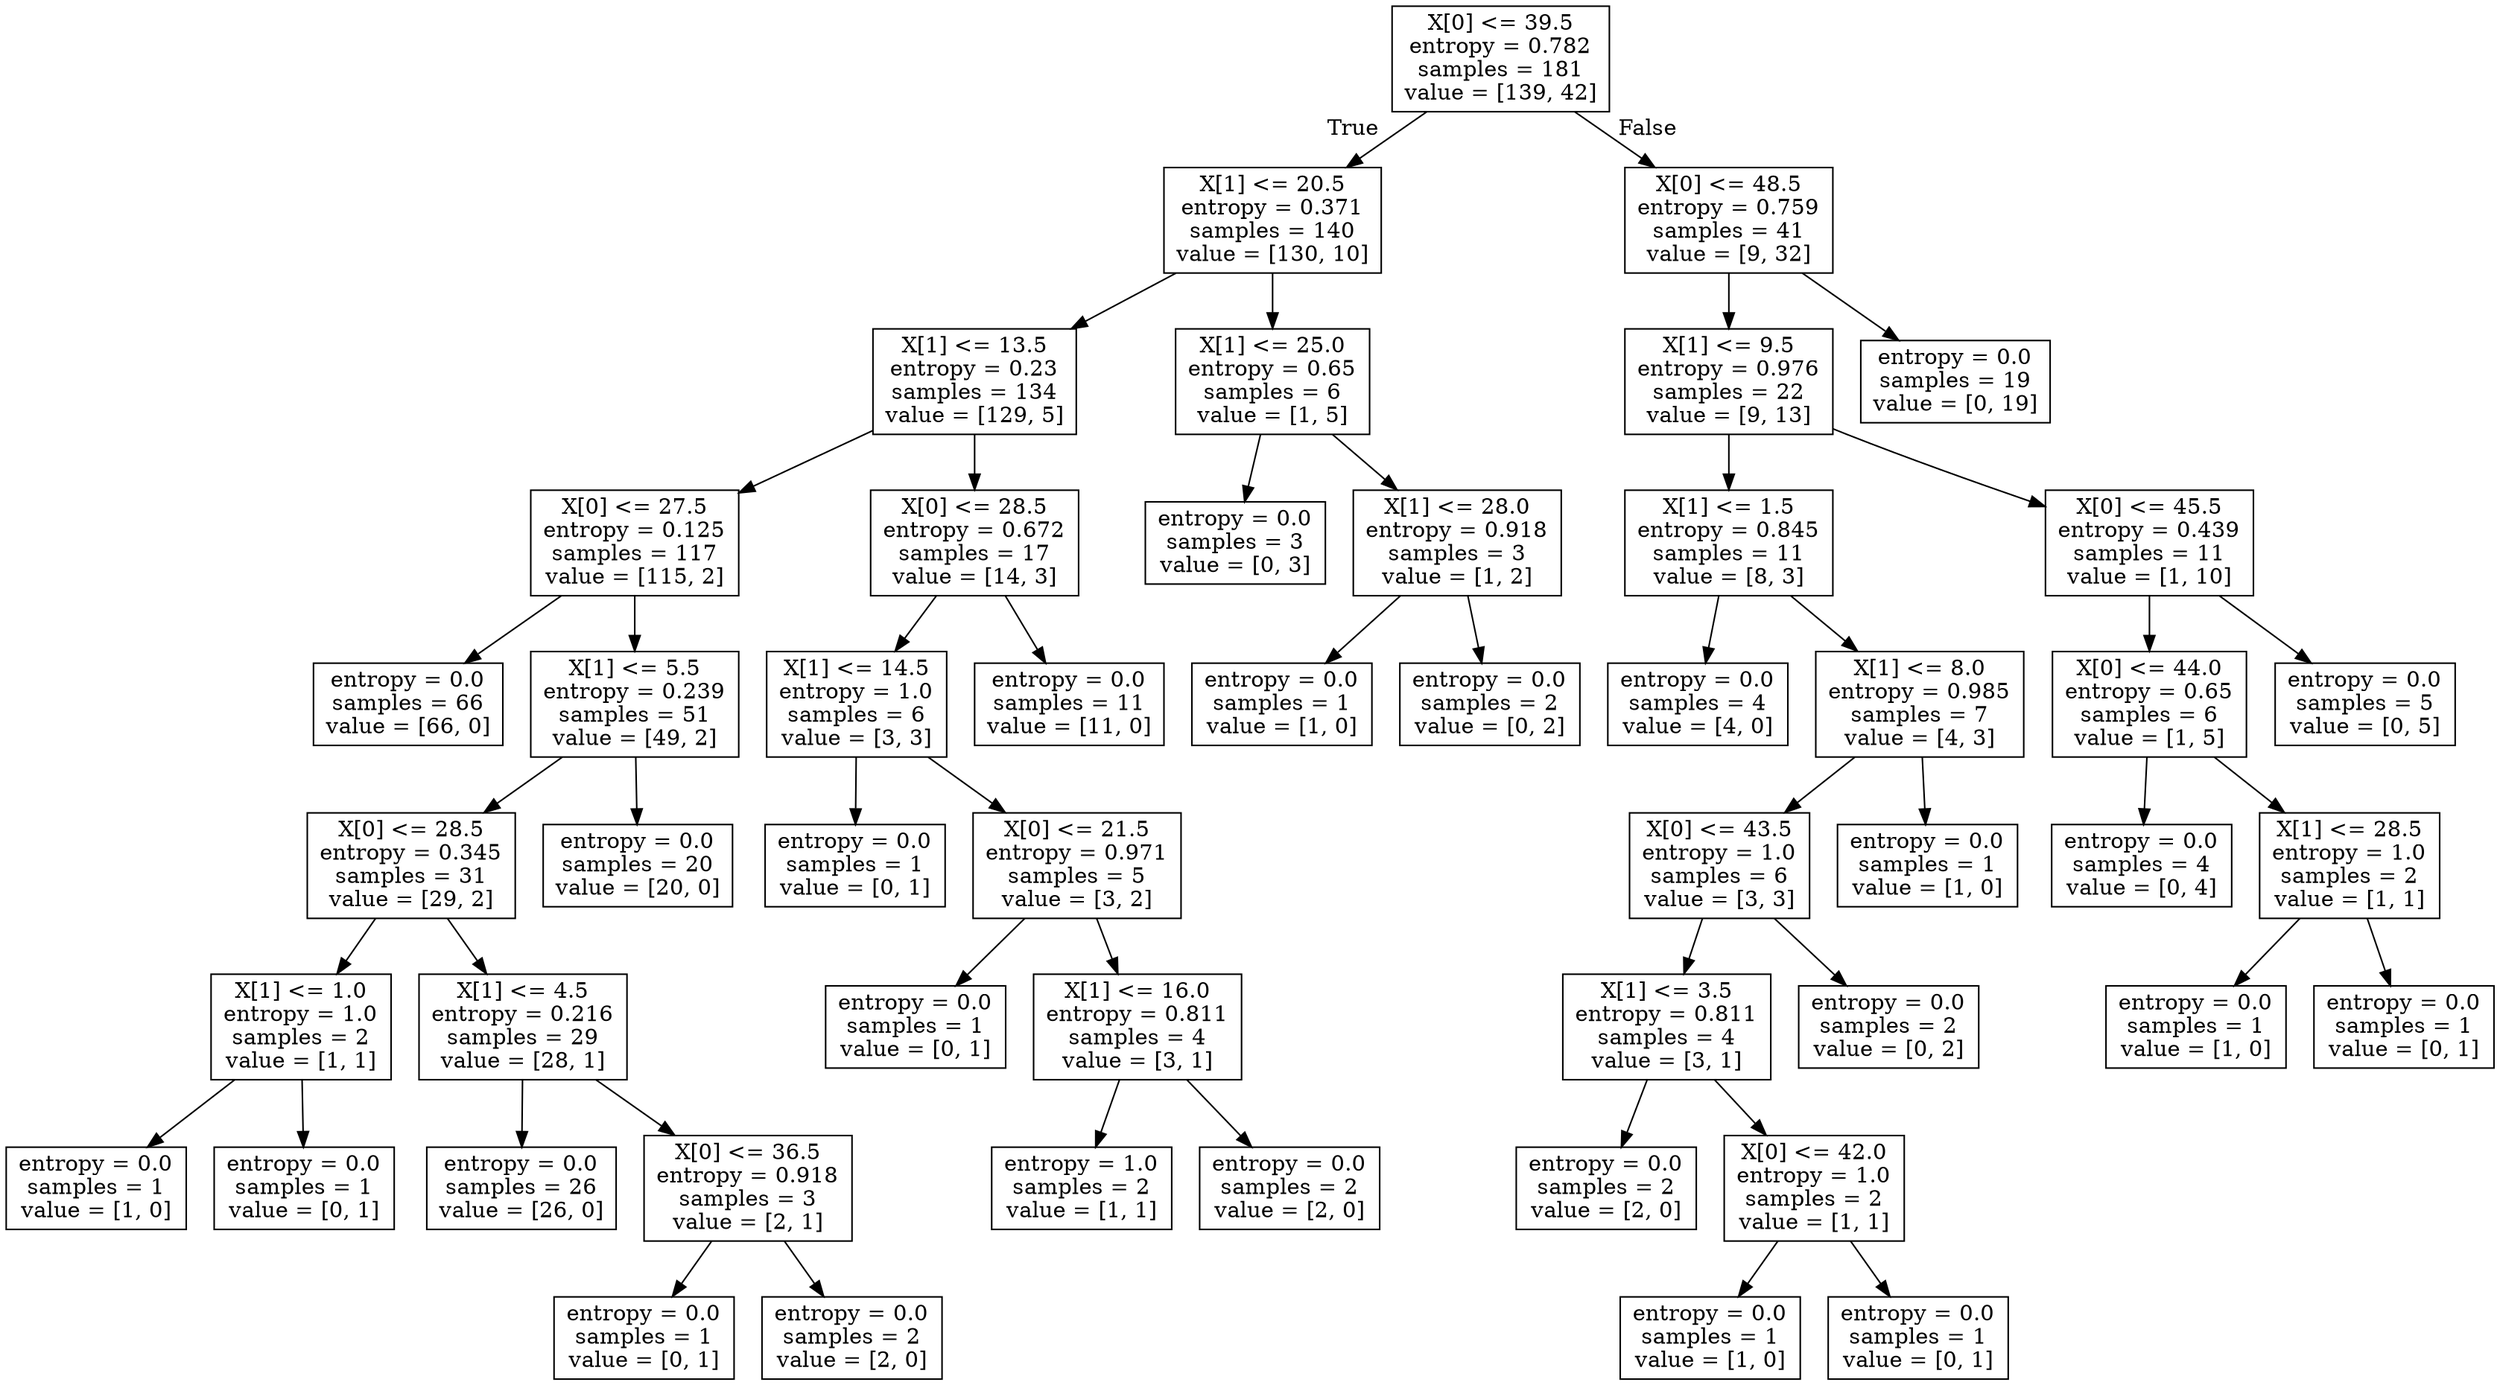 digraph Tree {
node [shape=box] ;
0 [label="X[0] <= 39.5\nentropy = 0.782\nsamples = 181\nvalue = [139, 42]"] ;
1 [label="X[1] <= 20.5\nentropy = 0.371\nsamples = 140\nvalue = [130, 10]"] ;
0 -> 1 [labeldistance=2.5, labelangle=45, headlabel="True"] ;
2 [label="X[1] <= 13.5\nentropy = 0.23\nsamples = 134\nvalue = [129, 5]"] ;
1 -> 2 ;
3 [label="X[0] <= 27.5\nentropy = 0.125\nsamples = 117\nvalue = [115, 2]"] ;
2 -> 3 ;
4 [label="entropy = 0.0\nsamples = 66\nvalue = [66, 0]"] ;
3 -> 4 ;
5 [label="X[1] <= 5.5\nentropy = 0.239\nsamples = 51\nvalue = [49, 2]"] ;
3 -> 5 ;
6 [label="X[0] <= 28.5\nentropy = 0.345\nsamples = 31\nvalue = [29, 2]"] ;
5 -> 6 ;
7 [label="X[1] <= 1.0\nentropy = 1.0\nsamples = 2\nvalue = [1, 1]"] ;
6 -> 7 ;
8 [label="entropy = 0.0\nsamples = 1\nvalue = [1, 0]"] ;
7 -> 8 ;
9 [label="entropy = 0.0\nsamples = 1\nvalue = [0, 1]"] ;
7 -> 9 ;
10 [label="X[1] <= 4.5\nentropy = 0.216\nsamples = 29\nvalue = [28, 1]"] ;
6 -> 10 ;
11 [label="entropy = 0.0\nsamples = 26\nvalue = [26, 0]"] ;
10 -> 11 ;
12 [label="X[0] <= 36.5\nentropy = 0.918\nsamples = 3\nvalue = [2, 1]"] ;
10 -> 12 ;
13 [label="entropy = 0.0\nsamples = 1\nvalue = [0, 1]"] ;
12 -> 13 ;
14 [label="entropy = 0.0\nsamples = 2\nvalue = [2, 0]"] ;
12 -> 14 ;
15 [label="entropy = 0.0\nsamples = 20\nvalue = [20, 0]"] ;
5 -> 15 ;
16 [label="X[0] <= 28.5\nentropy = 0.672\nsamples = 17\nvalue = [14, 3]"] ;
2 -> 16 ;
17 [label="X[1] <= 14.5\nentropy = 1.0\nsamples = 6\nvalue = [3, 3]"] ;
16 -> 17 ;
18 [label="entropy = 0.0\nsamples = 1\nvalue = [0, 1]"] ;
17 -> 18 ;
19 [label="X[0] <= 21.5\nentropy = 0.971\nsamples = 5\nvalue = [3, 2]"] ;
17 -> 19 ;
20 [label="entropy = 0.0\nsamples = 1\nvalue = [0, 1]"] ;
19 -> 20 ;
21 [label="X[1] <= 16.0\nentropy = 0.811\nsamples = 4\nvalue = [3, 1]"] ;
19 -> 21 ;
22 [label="entropy = 1.0\nsamples = 2\nvalue = [1, 1]"] ;
21 -> 22 ;
23 [label="entropy = 0.0\nsamples = 2\nvalue = [2, 0]"] ;
21 -> 23 ;
24 [label="entropy = 0.0\nsamples = 11\nvalue = [11, 0]"] ;
16 -> 24 ;
25 [label="X[1] <= 25.0\nentropy = 0.65\nsamples = 6\nvalue = [1, 5]"] ;
1 -> 25 ;
26 [label="entropy = 0.0\nsamples = 3\nvalue = [0, 3]"] ;
25 -> 26 ;
27 [label="X[1] <= 28.0\nentropy = 0.918\nsamples = 3\nvalue = [1, 2]"] ;
25 -> 27 ;
28 [label="entropy = 0.0\nsamples = 1\nvalue = [1, 0]"] ;
27 -> 28 ;
29 [label="entropy = 0.0\nsamples = 2\nvalue = [0, 2]"] ;
27 -> 29 ;
30 [label="X[0] <= 48.5\nentropy = 0.759\nsamples = 41\nvalue = [9, 32]"] ;
0 -> 30 [labeldistance=2.5, labelangle=-45, headlabel="False"] ;
31 [label="X[1] <= 9.5\nentropy = 0.976\nsamples = 22\nvalue = [9, 13]"] ;
30 -> 31 ;
32 [label="X[1] <= 1.5\nentropy = 0.845\nsamples = 11\nvalue = [8, 3]"] ;
31 -> 32 ;
33 [label="entropy = 0.0\nsamples = 4\nvalue = [4, 0]"] ;
32 -> 33 ;
34 [label="X[1] <= 8.0\nentropy = 0.985\nsamples = 7\nvalue = [4, 3]"] ;
32 -> 34 ;
35 [label="X[0] <= 43.5\nentropy = 1.0\nsamples = 6\nvalue = [3, 3]"] ;
34 -> 35 ;
36 [label="X[1] <= 3.5\nentropy = 0.811\nsamples = 4\nvalue = [3, 1]"] ;
35 -> 36 ;
37 [label="entropy = 0.0\nsamples = 2\nvalue = [2, 0]"] ;
36 -> 37 ;
38 [label="X[0] <= 42.0\nentropy = 1.0\nsamples = 2\nvalue = [1, 1]"] ;
36 -> 38 ;
39 [label="entropy = 0.0\nsamples = 1\nvalue = [1, 0]"] ;
38 -> 39 ;
40 [label="entropy = 0.0\nsamples = 1\nvalue = [0, 1]"] ;
38 -> 40 ;
41 [label="entropy = 0.0\nsamples = 2\nvalue = [0, 2]"] ;
35 -> 41 ;
42 [label="entropy = 0.0\nsamples = 1\nvalue = [1, 0]"] ;
34 -> 42 ;
43 [label="X[0] <= 45.5\nentropy = 0.439\nsamples = 11\nvalue = [1, 10]"] ;
31 -> 43 ;
44 [label="X[0] <= 44.0\nentropy = 0.65\nsamples = 6\nvalue = [1, 5]"] ;
43 -> 44 ;
45 [label="entropy = 0.0\nsamples = 4\nvalue = [0, 4]"] ;
44 -> 45 ;
46 [label="X[1] <= 28.5\nentropy = 1.0\nsamples = 2\nvalue = [1, 1]"] ;
44 -> 46 ;
47 [label="entropy = 0.0\nsamples = 1\nvalue = [1, 0]"] ;
46 -> 47 ;
48 [label="entropy = 0.0\nsamples = 1\nvalue = [0, 1]"] ;
46 -> 48 ;
49 [label="entropy = 0.0\nsamples = 5\nvalue = [0, 5]"] ;
43 -> 49 ;
50 [label="entropy = 0.0\nsamples = 19\nvalue = [0, 19]"] ;
30 -> 50 ;
}